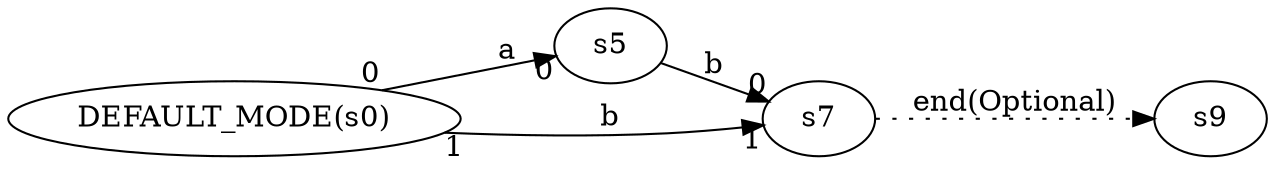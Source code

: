 digraph ATN {
  rankdir=LR;

  "DEFAULT_MODE(s0)" -> s5 [label=a, taillabel=0, headlabel=0]
  s5 -> s7 [label=b, headlabel=0]
  s7 -> s9 [label="end(Optional)", style=dotted]
  "DEFAULT_MODE(s0)" -> s7 [label=b, taillabel=1, headlabel=1]
}